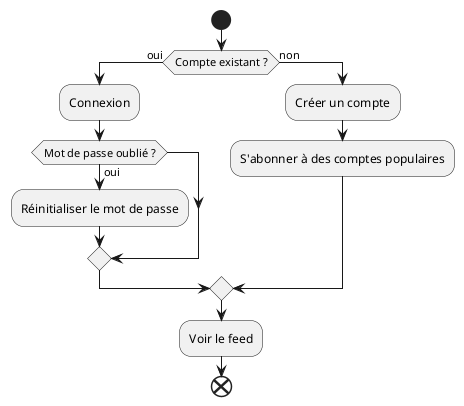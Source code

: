 @startuml activity

start

if (Compte existant ?) then (oui)
    :Connexion;
    if (Mot de passe oublié ?) then (oui)
        :Réinitialiser le mot de passe;
    endif
else (non)
    :Créer un compte;
    :S'abonner à des comptes populaires;
endif

:Voir le feed;

end

@enduml